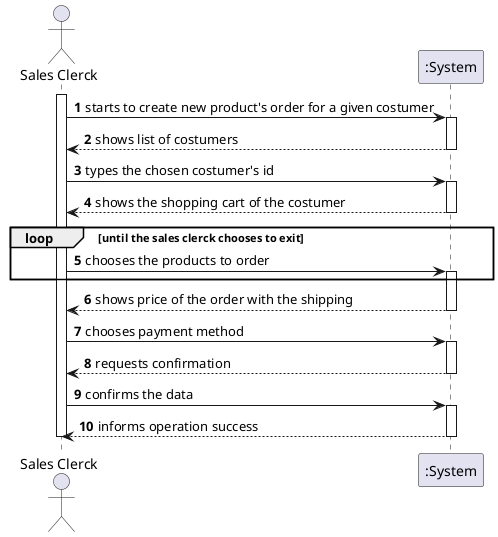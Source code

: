 @startuml
autonumber
actor "Sales Clerck" as SC


activate SC
SC -> ":System" : starts to create new product's order for a given costumer
activate ":System"

":System" --> SC : shows list of costumers
deactivate ":System"

SC -> ":System" : types the chosen costumer's id
activate ":System"

":System" --> SC : shows the shopping cart of the costumer
deactivate ":System"
loop until the sales clerck chooses to exit
SC -> ":System" : chooses the products to order
activate ":System"
end loop

":System" --> SC : shows price of the order with the shipping
deactivate ":System"


SC -> ":System" : chooses payment method
activate ":System"

":System" --> SC : requests confirmation
deactivate ":System"
SC -> ":System" : confirms the data

activate ":System"
":System" --> SC : informs operation success
deactivate ":System"
deactivate SC

@enduml